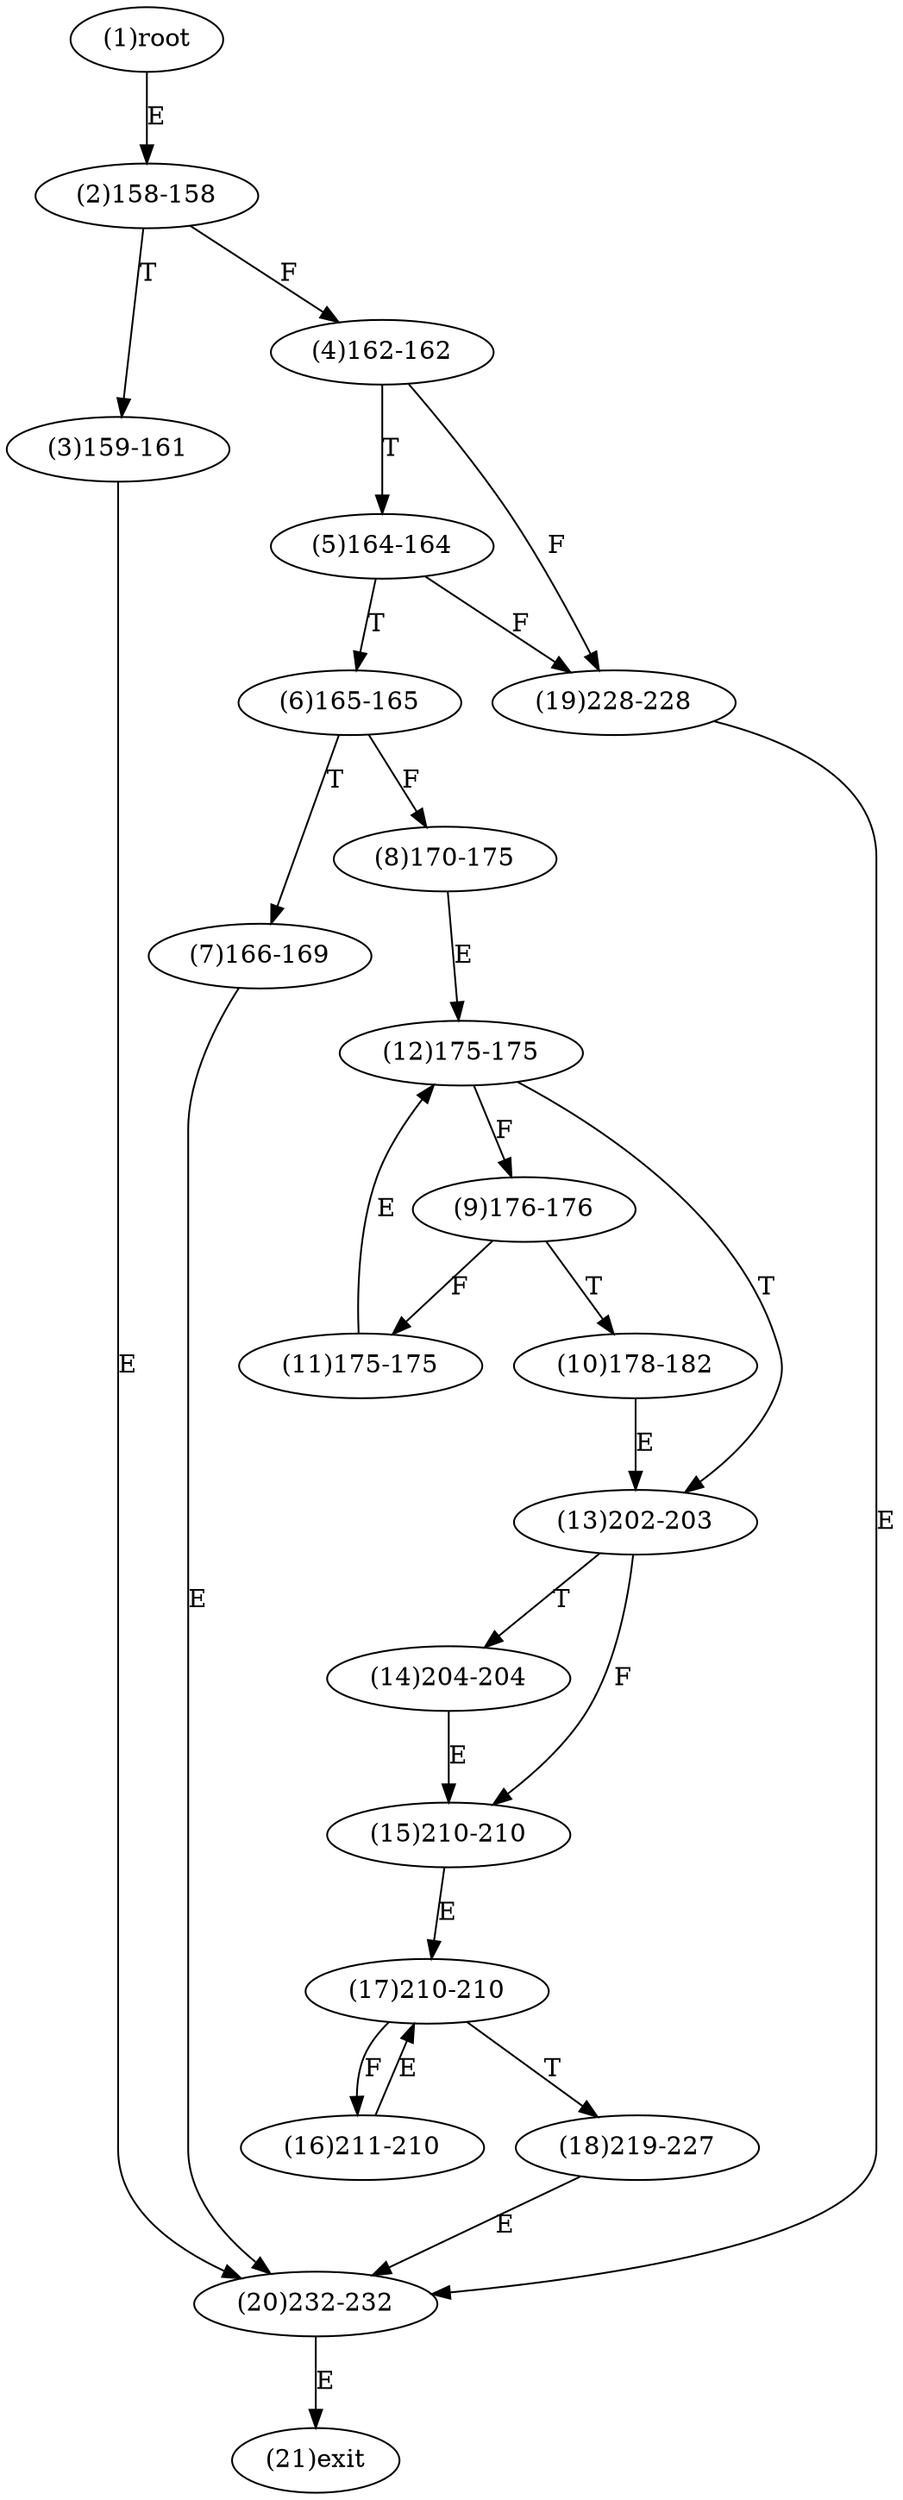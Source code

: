 digraph "" { 
1[ label="(1)root"];
2[ label="(2)158-158"];
3[ label="(3)159-161"];
4[ label="(4)162-162"];
5[ label="(5)164-164"];
6[ label="(6)165-165"];
7[ label="(7)166-169"];
8[ label="(8)170-175"];
9[ label="(9)176-176"];
10[ label="(10)178-182"];
11[ label="(11)175-175"];
12[ label="(12)175-175"];
13[ label="(13)202-203"];
14[ label="(14)204-204"];
15[ label="(15)210-210"];
17[ label="(17)210-210"];
16[ label="(16)211-210"];
19[ label="(19)228-228"];
18[ label="(18)219-227"];
21[ label="(21)exit"];
20[ label="(20)232-232"];
1->2[ label="E"];
2->4[ label="F"];
2->3[ label="T"];
3->20[ label="E"];
4->19[ label="F"];
4->5[ label="T"];
5->19[ label="F"];
5->6[ label="T"];
6->8[ label="F"];
6->7[ label="T"];
7->20[ label="E"];
8->12[ label="E"];
9->11[ label="F"];
9->10[ label="T"];
10->13[ label="E"];
11->12[ label="E"];
12->9[ label="F"];
12->13[ label="T"];
13->15[ label="F"];
13->14[ label="T"];
14->15[ label="E"];
15->17[ label="E"];
16->17[ label="E"];
17->16[ label="F"];
17->18[ label="T"];
18->20[ label="E"];
19->20[ label="E"];
20->21[ label="E"];
}